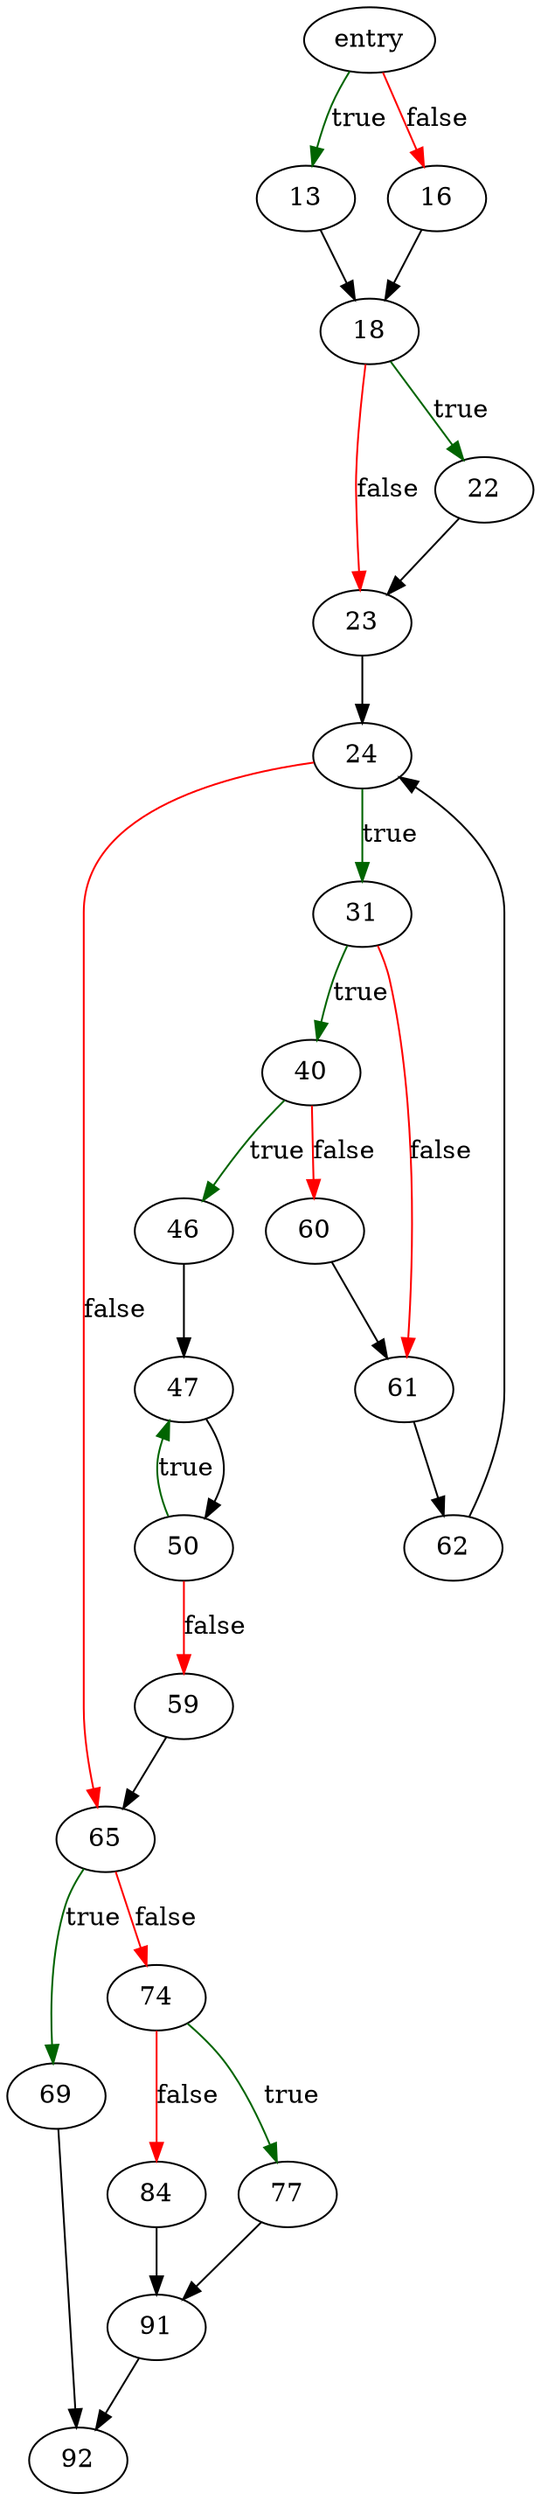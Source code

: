 digraph "utf8_width_print" {
	// Node definitions.
	3 [label=entry];
	13;
	16;
	18;
	22;
	23;
	24;
	31;
	40;
	46;
	47;
	50;
	59;
	60;
	61;
	62;
	65;
	69;
	74;
	77;
	84;
	91;
	92;

	// Edge definitions.
	3 -> 13 [
		color=darkgreen
		label=true
	];
	3 -> 16 [
		color=red
		label=false
	];
	13 -> 18;
	16 -> 18;
	18 -> 22 [
		color=darkgreen
		label=true
	];
	18 -> 23 [
		color=red
		label=false
	];
	22 -> 23;
	23 -> 24;
	24 -> 31 [
		color=darkgreen
		label=true
	];
	24 -> 65 [
		color=red
		label=false
	];
	31 -> 40 [
		color=darkgreen
		label=true
	];
	31 -> 61 [
		color=red
		label=false
	];
	40 -> 46 [
		color=darkgreen
		label=true
	];
	40 -> 60 [
		color=red
		label=false
	];
	46 -> 47;
	47 -> 50;
	50 -> 47 [
		color=darkgreen
		label=true
	];
	50 -> 59 [
		color=red
		label=false
	];
	59 -> 65;
	60 -> 61;
	61 -> 62;
	62 -> 24;
	65 -> 69 [
		color=darkgreen
		label=true
	];
	65 -> 74 [
		color=red
		label=false
	];
	69 -> 92;
	74 -> 77 [
		color=darkgreen
		label=true
	];
	74 -> 84 [
		color=red
		label=false
	];
	77 -> 91;
	84 -> 91;
	91 -> 92;
}